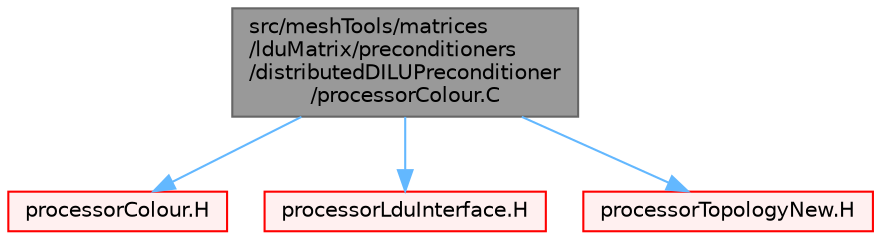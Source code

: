 digraph "src/meshTools/matrices/lduMatrix/preconditioners/distributedDILUPreconditioner/processorColour.C"
{
 // LATEX_PDF_SIZE
  bgcolor="transparent";
  edge [fontname=Helvetica,fontsize=10,labelfontname=Helvetica,labelfontsize=10];
  node [fontname=Helvetica,fontsize=10,shape=box,height=0.2,width=0.4];
  Node1 [id="Node000001",label="src/meshTools/matrices\l/lduMatrix/preconditioners\l/distributedDILUPreconditioner\l/processorColour.C",height=0.2,width=0.4,color="gray40", fillcolor="grey60", style="filled", fontcolor="black",tooltip=" "];
  Node1 -> Node2 [id="edge1_Node000001_Node000002",color="steelblue1",style="solid",tooltip=" "];
  Node2 [id="Node000002",label="processorColour.H",height=0.2,width=0.4,color="red", fillcolor="#FFF0F0", style="filled",URL="$processorColour_8H.html",tooltip=" "];
  Node1 -> Node211 [id="edge2_Node000001_Node000211",color="steelblue1",style="solid",tooltip=" "];
  Node211 [id="Node000211",label="processorLduInterface.H",height=0.2,width=0.4,color="red", fillcolor="#FFF0F0", style="filled",URL="$processorLduInterface_8H.html",tooltip=" "];
  Node1 -> Node217 [id="edge3_Node000001_Node000217",color="steelblue1",style="solid",tooltip=" "];
  Node217 [id="Node000217",label="processorTopologyNew.H",height=0.2,width=0.4,color="red", fillcolor="#FFF0F0", style="filled",URL="$processorTopologyNew_8H.html",tooltip="Define the processor-processor connection table by walking a list of patches and detecting the proces..."];
}
